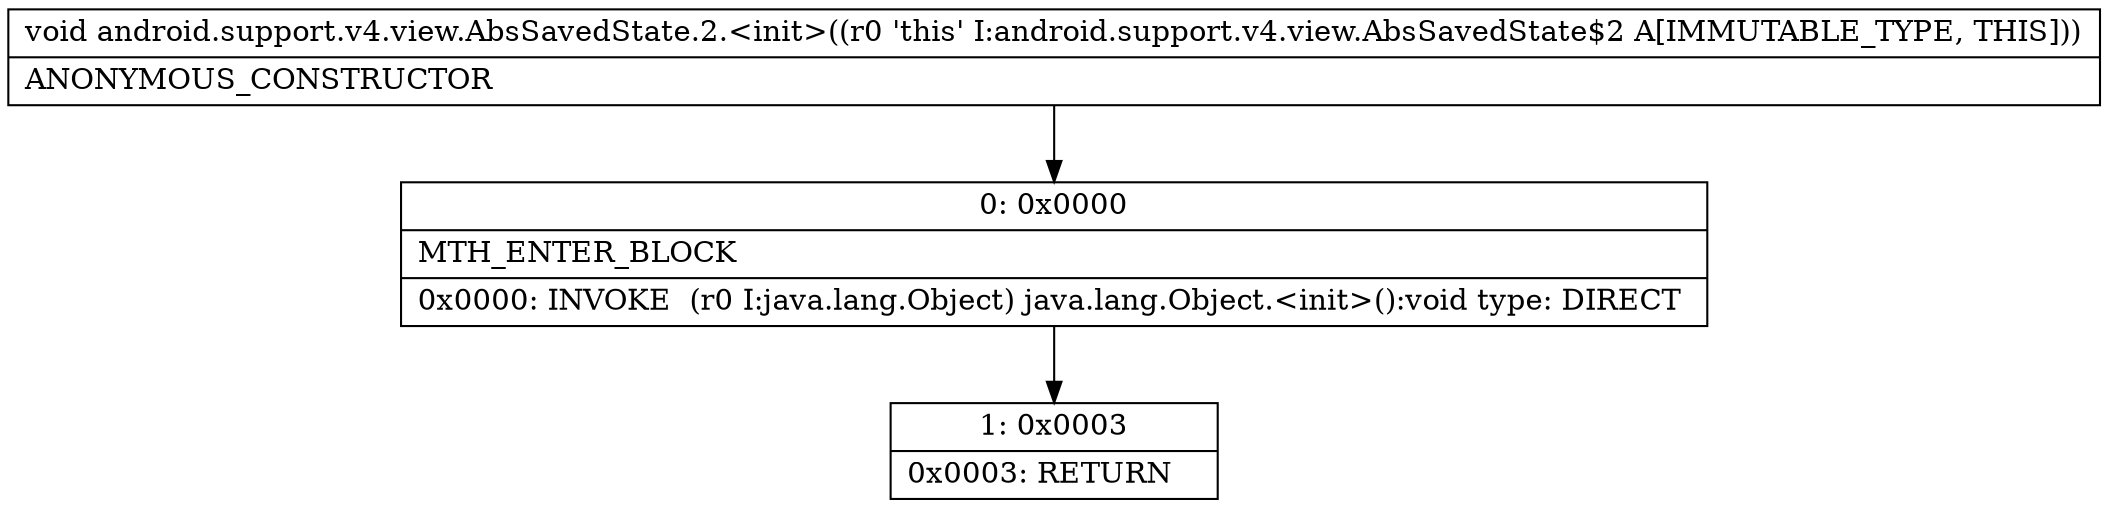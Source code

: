 digraph "CFG forandroid.support.v4.view.AbsSavedState.2.\<init\>()V" {
Node_0 [shape=record,label="{0\:\ 0x0000|MTH_ENTER_BLOCK\l|0x0000: INVOKE  (r0 I:java.lang.Object) java.lang.Object.\<init\>():void type: DIRECT \l}"];
Node_1 [shape=record,label="{1\:\ 0x0003|0x0003: RETURN   \l}"];
MethodNode[shape=record,label="{void android.support.v4.view.AbsSavedState.2.\<init\>((r0 'this' I:android.support.v4.view.AbsSavedState$2 A[IMMUTABLE_TYPE, THIS]))  | ANONYMOUS_CONSTRUCTOR\l}"];
MethodNode -> Node_0;
Node_0 -> Node_1;
}

